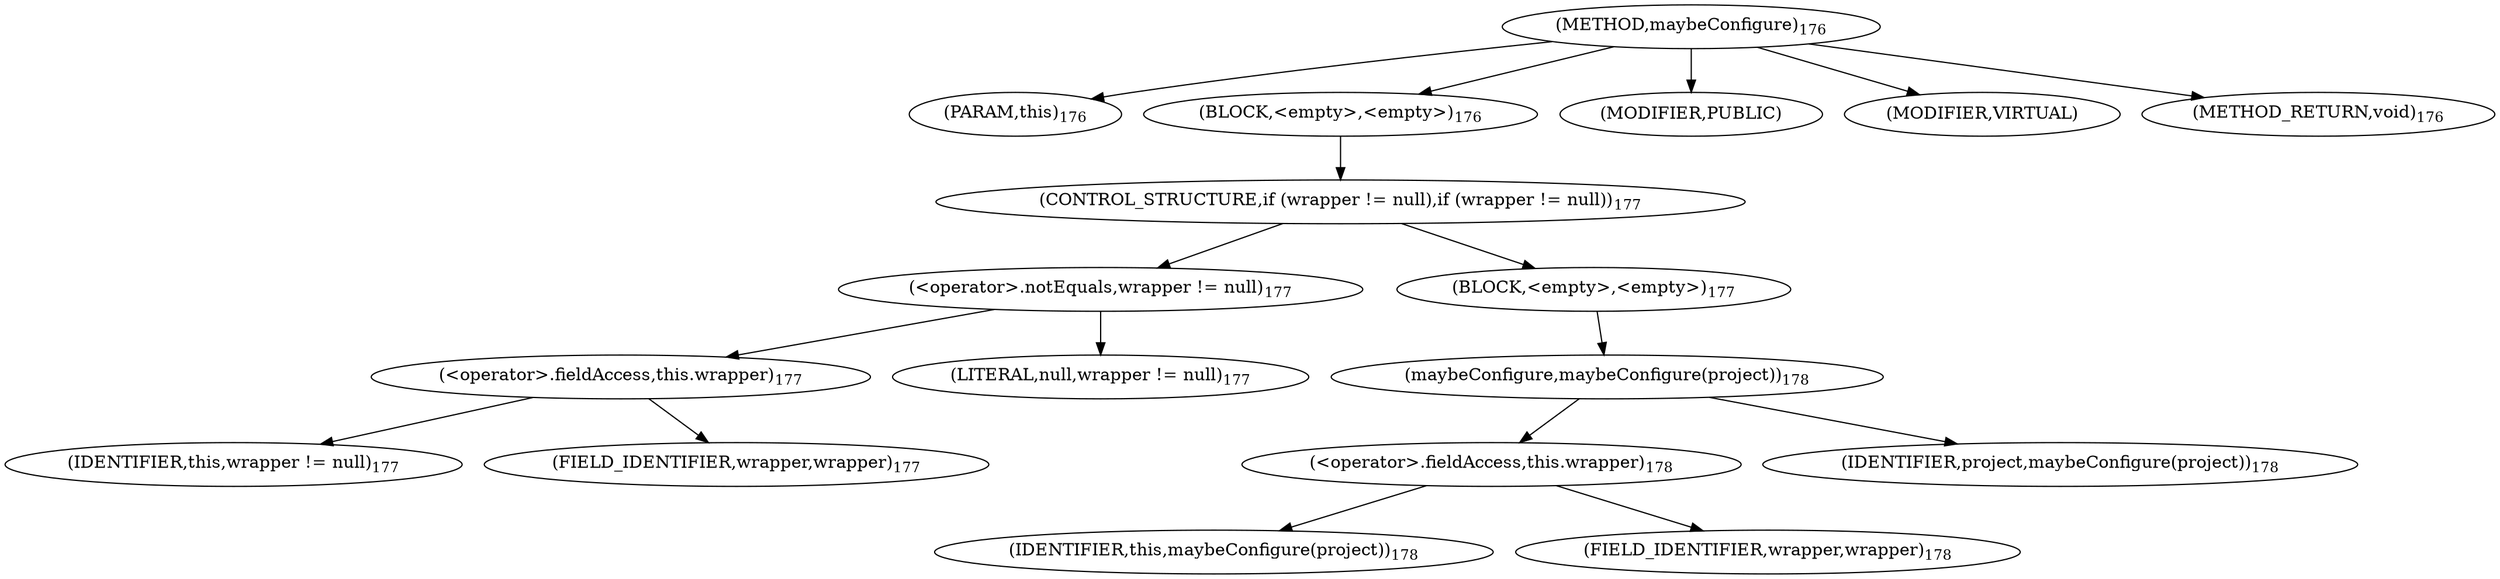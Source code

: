 digraph "maybeConfigure" {  
"206" [label = <(METHOD,maybeConfigure)<SUB>176</SUB>> ]
"207" [label = <(PARAM,this)<SUB>176</SUB>> ]
"208" [label = <(BLOCK,&lt;empty&gt;,&lt;empty&gt;)<SUB>176</SUB>> ]
"209" [label = <(CONTROL_STRUCTURE,if (wrapper != null),if (wrapper != null))<SUB>177</SUB>> ]
"210" [label = <(&lt;operator&gt;.notEquals,wrapper != null)<SUB>177</SUB>> ]
"211" [label = <(&lt;operator&gt;.fieldAccess,this.wrapper)<SUB>177</SUB>> ]
"212" [label = <(IDENTIFIER,this,wrapper != null)<SUB>177</SUB>> ]
"213" [label = <(FIELD_IDENTIFIER,wrapper,wrapper)<SUB>177</SUB>> ]
"214" [label = <(LITERAL,null,wrapper != null)<SUB>177</SUB>> ]
"215" [label = <(BLOCK,&lt;empty&gt;,&lt;empty&gt;)<SUB>177</SUB>> ]
"216" [label = <(maybeConfigure,maybeConfigure(project))<SUB>178</SUB>> ]
"217" [label = <(&lt;operator&gt;.fieldAccess,this.wrapper)<SUB>178</SUB>> ]
"218" [label = <(IDENTIFIER,this,maybeConfigure(project))<SUB>178</SUB>> ]
"219" [label = <(FIELD_IDENTIFIER,wrapper,wrapper)<SUB>178</SUB>> ]
"220" [label = <(IDENTIFIER,project,maybeConfigure(project))<SUB>178</SUB>> ]
"221" [label = <(MODIFIER,PUBLIC)> ]
"222" [label = <(MODIFIER,VIRTUAL)> ]
"223" [label = <(METHOD_RETURN,void)<SUB>176</SUB>> ]
  "206" -> "207" 
  "206" -> "208" 
  "206" -> "221" 
  "206" -> "222" 
  "206" -> "223" 
  "208" -> "209" 
  "209" -> "210" 
  "209" -> "215" 
  "210" -> "211" 
  "210" -> "214" 
  "211" -> "212" 
  "211" -> "213" 
  "215" -> "216" 
  "216" -> "217" 
  "216" -> "220" 
  "217" -> "218" 
  "217" -> "219" 
}
